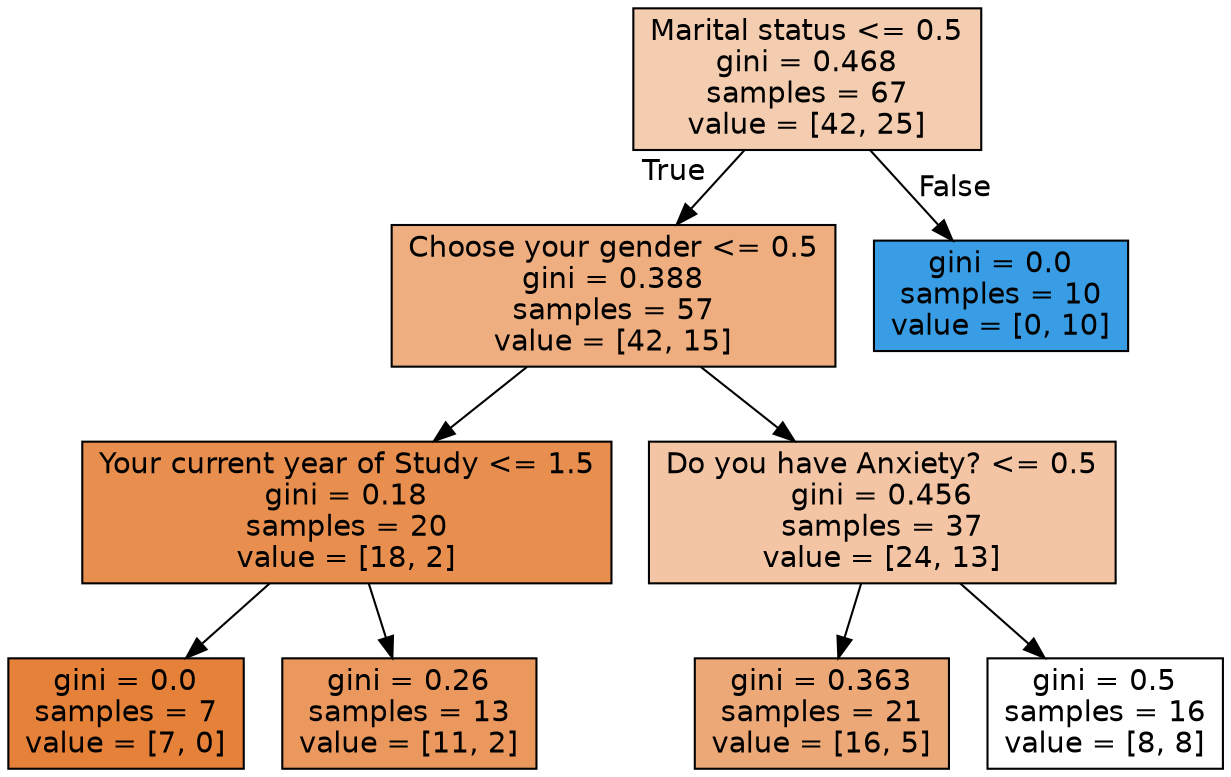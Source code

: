 digraph Tree {
node [shape=box, style="filled", color="black", fontname="helvetica"] ;
edge [fontname="helvetica"] ;
0 [label="Marital status <= 0.5\ngini = 0.468\nsamples = 67\nvalue = [42, 25]", fillcolor="#f4ccaf"] ;
1 [label="Choose your gender <= 0.5\ngini = 0.388\nsamples = 57\nvalue = [42, 15]", fillcolor="#eeae80"] ;
0 -> 1 [labeldistance=2.5, labelangle=45, headlabel="True"] ;
2 [label="Your current year of Study <= 1.5\ngini = 0.18\nsamples = 20\nvalue = [18, 2]", fillcolor="#e88f4f"] ;
1 -> 2 ;
3 [label="gini = 0.0\nsamples = 7\nvalue = [7, 0]", fillcolor="#e58139"] ;
2 -> 3 ;
4 [label="gini = 0.26\nsamples = 13\nvalue = [11, 2]", fillcolor="#ea985d"] ;
2 -> 4 ;
5 [label="Do you have Anxiety? <= 0.5\ngini = 0.456\nsamples = 37\nvalue = [24, 13]", fillcolor="#f3c5a4"] ;
1 -> 5 ;
6 [label="gini = 0.363\nsamples = 21\nvalue = [16, 5]", fillcolor="#eda877"] ;
5 -> 6 ;
7 [label="gini = 0.5\nsamples = 16\nvalue = [8, 8]", fillcolor="#ffffff"] ;
5 -> 7 ;
8 [label="gini = 0.0\nsamples = 10\nvalue = [0, 10]", fillcolor="#399de5"] ;
0 -> 8 [labeldistance=2.5, labelangle=-45, headlabel="False"] ;
}
